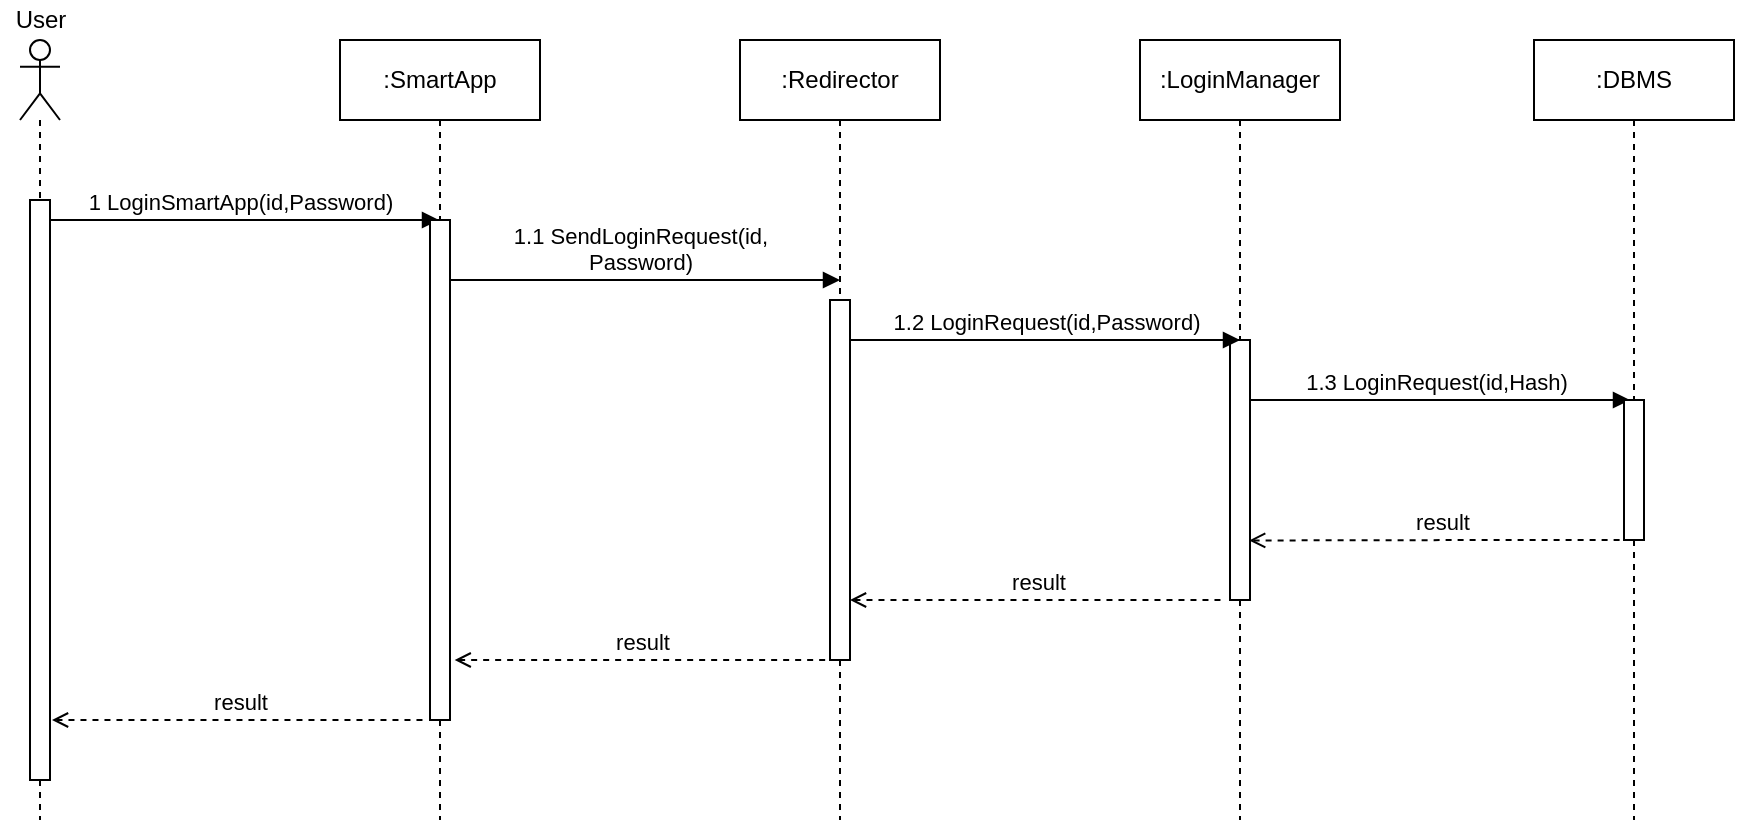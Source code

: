 <mxfile version="14.1.4" type="device"><diagram id="jmBErlQyBtcOZ00mmP0L" name="Page-1"><mxGraphModel dx="1221" dy="676" grid="1" gridSize="10" guides="1" tooltips="1" connect="1" arrows="1" fold="1" page="1" pageScale="1" pageWidth="827" pageHeight="1169" math="0" shadow="0"><root><mxCell id="0"/><mxCell id="1" parent="0"/><mxCell id="KmZRrf-IkiN_PtcyJQHc-104" value="&lt;div&gt;1.3 LoginRequest(id,Hash)&lt;/div&gt;" style="html=1;verticalAlign=bottom;endArrow=block;" edge="1" parent="1"><mxGeometry width="80" relative="1" as="geometry"><mxPoint x="660" y="240" as="sourcePoint"/><mxPoint x="855" y="240" as="targetPoint"/><Array as="points"><mxPoint x="790.5" y="240"/></Array></mxGeometry></mxCell><mxCell id="KmZRrf-IkiN_PtcyJQHc-105" value="&lt;div&gt;1.1 SendLoginRequest(id,&lt;/div&gt;&lt;div&gt;Password)&lt;/div&gt;" style="html=1;verticalAlign=bottom;endArrow=block;" edge="1" parent="1"><mxGeometry width="80" relative="1" as="geometry"><mxPoint x="260" y="180" as="sourcePoint"/><mxPoint x="460" y="180" as="targetPoint"/><Array as="points"><mxPoint x="390.5" y="180"/></Array></mxGeometry></mxCell><mxCell id="KmZRrf-IkiN_PtcyJQHc-106" value="1 LoginSmartApp(id,Password)" style="html=1;verticalAlign=bottom;endArrow=block;" edge="1" parent="1" target="KmZRrf-IkiN_PtcyJQHc-109"><mxGeometry width="80" relative="1" as="geometry"><mxPoint x="59.5" y="150" as="sourcePoint"/><mxPoint x="219.5" y="150" as="targetPoint"/><Array as="points"><mxPoint x="190" y="150"/></Array></mxGeometry></mxCell><mxCell id="KmZRrf-IkiN_PtcyJQHc-107" value="" style="shape=umlLifeline;participant=umlActor;perimeter=lifelinePerimeter;whiteSpace=wrap;html=1;container=1;collapsible=0;recursiveResize=0;verticalAlign=top;spacingTop=36;outlineConnect=0;" vertex="1" parent="1"><mxGeometry x="50" y="60" width="20" height="390" as="geometry"/></mxCell><mxCell id="KmZRrf-IkiN_PtcyJQHc-108" value="" style="html=1;points=[];perimeter=orthogonalPerimeter;" vertex="1" parent="KmZRrf-IkiN_PtcyJQHc-107"><mxGeometry x="5" y="80" width="10" height="290" as="geometry"/></mxCell><mxCell id="KmZRrf-IkiN_PtcyJQHc-109" value=":SmartApp" style="shape=umlLifeline;perimeter=lifelinePerimeter;whiteSpace=wrap;html=1;container=1;collapsible=0;recursiveResize=0;outlineConnect=0;" vertex="1" parent="1"><mxGeometry x="210" y="60" width="100" height="390" as="geometry"/></mxCell><mxCell id="KmZRrf-IkiN_PtcyJQHc-110" value="" style="html=1;points=[];perimeter=orthogonalPerimeter;" vertex="1" parent="KmZRrf-IkiN_PtcyJQHc-109"><mxGeometry x="45" y="90" width="10" height="250" as="geometry"/></mxCell><mxCell id="KmZRrf-IkiN_PtcyJQHc-111" value=":Redirector" style="shape=umlLifeline;perimeter=lifelinePerimeter;whiteSpace=wrap;html=1;container=1;collapsible=0;recursiveResize=0;outlineConnect=0;" vertex="1" parent="1"><mxGeometry x="410" y="60" width="100" height="390" as="geometry"/></mxCell><mxCell id="KmZRrf-IkiN_PtcyJQHc-112" value=":DBMS" style="shape=umlLifeline;perimeter=lifelinePerimeter;whiteSpace=wrap;html=1;container=1;collapsible=0;recursiveResize=0;outlineConnect=0;" vertex="1" parent="1"><mxGeometry x="807" y="60" width="100" height="390" as="geometry"/></mxCell><mxCell id="KmZRrf-IkiN_PtcyJQHc-113" value="" style="html=1;points=[];perimeter=orthogonalPerimeter;" vertex="1" parent="KmZRrf-IkiN_PtcyJQHc-112"><mxGeometry x="45" y="180" width="10" height="70" as="geometry"/></mxCell><mxCell id="KmZRrf-IkiN_PtcyJQHc-114" value=":LoginManager" style="shape=umlLifeline;perimeter=lifelinePerimeter;whiteSpace=wrap;html=1;container=1;collapsible=0;recursiveResize=0;outlineConnect=0;" vertex="1" parent="1"><mxGeometry x="610" y="60" width="100" height="390" as="geometry"/></mxCell><mxCell id="KmZRrf-IkiN_PtcyJQHc-115" value="" style="html=1;points=[];perimeter=orthogonalPerimeter;" vertex="1" parent="KmZRrf-IkiN_PtcyJQHc-114"><mxGeometry x="45" y="150" width="10" height="130" as="geometry"/></mxCell><mxCell id="KmZRrf-IkiN_PtcyJQHc-116" value="" style="html=1;points=[];perimeter=orthogonalPerimeter;" vertex="1" parent="1"><mxGeometry x="455" y="190" width="10" height="180" as="geometry"/></mxCell><mxCell id="KmZRrf-IkiN_PtcyJQHc-117" value="&lt;div&gt;1.2 LoginRequest(id,Password)&lt;/div&gt;" style="html=1;verticalAlign=bottom;endArrow=block;" edge="1" parent="1"><mxGeometry width="80" relative="1" as="geometry"><mxPoint x="465" y="210" as="sourcePoint"/><mxPoint x="660" y="210" as="targetPoint"/><Array as="points"><mxPoint x="595.5" y="210"/></Array></mxGeometry></mxCell><mxCell id="KmZRrf-IkiN_PtcyJQHc-121" value="result" style="html=1;verticalAlign=bottom;endArrow=none;endFill=0;startArrow=open;startFill=0;entryX=0.016;entryY=0.412;entryDx=0;entryDy=0;entryPerimeter=0;exitX=0.95;exitY=1;exitDx=0;exitDy=0;exitPerimeter=0;dashed=1;" edge="1" parent="1"><mxGeometry width="80" relative="1" as="geometry"><mxPoint x="66" y="400.0" as="sourcePoint"/><mxPoint x="253.66" y="400.04" as="targetPoint"/><Array as="points"><mxPoint x="192" y="400"/></Array></mxGeometry></mxCell><mxCell id="KmZRrf-IkiN_PtcyJQHc-122" value="User" style="text;html=1;align=center;verticalAlign=middle;resizable=0;points=[];autosize=1;" vertex="1" parent="1"><mxGeometry x="40" y="40" width="40" height="20" as="geometry"/></mxCell><mxCell id="KmZRrf-IkiN_PtcyJQHc-123" value="result" style="html=1;verticalAlign=bottom;endArrow=none;endFill=0;startArrow=open;startFill=0;entryX=0.016;entryY=0.412;entryDx=0;entryDy=0;entryPerimeter=0;exitX=0.95;exitY=1;exitDx=0;exitDy=0;exitPerimeter=0;dashed=1;" edge="1" parent="1"><mxGeometry width="80" relative="1" as="geometry"><mxPoint x="267.34" y="370.0" as="sourcePoint"/><mxPoint x="455.0" y="370.04" as="targetPoint"/><Array as="points"><mxPoint x="393.34" y="370"/></Array></mxGeometry></mxCell><mxCell id="KmZRrf-IkiN_PtcyJQHc-124" value="result" style="html=1;verticalAlign=bottom;endArrow=none;endFill=0;startArrow=open;startFill=0;entryX=0.016;entryY=0.412;entryDx=0;entryDy=0;entryPerimeter=0;exitX=0.95;exitY=1;exitDx=0;exitDy=0;exitPerimeter=0;dashed=1;" edge="1" parent="1"><mxGeometry width="80" relative="1" as="geometry"><mxPoint x="465.0" y="340.0" as="sourcePoint"/><mxPoint x="652.66" y="340.04" as="targetPoint"/><Array as="points"><mxPoint x="591" y="340"/></Array></mxGeometry></mxCell><mxCell id="KmZRrf-IkiN_PtcyJQHc-125" value="result" style="html=1;verticalAlign=bottom;endArrow=none;endFill=0;startArrow=open;startFill=0;entryX=0.016;entryY=0.412;entryDx=0;entryDy=0;entryPerimeter=0;exitX=0.957;exitY=0.771;exitDx=0;exitDy=0;exitPerimeter=0;dashed=1;" edge="1" parent="1" source="KmZRrf-IkiN_PtcyJQHc-115"><mxGeometry width="80" relative="1" as="geometry"><mxPoint x="670" y="310.0" as="sourcePoint"/><mxPoint x="857.66" y="310.04" as="targetPoint"/><Array as="points"><mxPoint x="796" y="310"/></Array></mxGeometry></mxCell></root></mxGraphModel></diagram></mxfile>